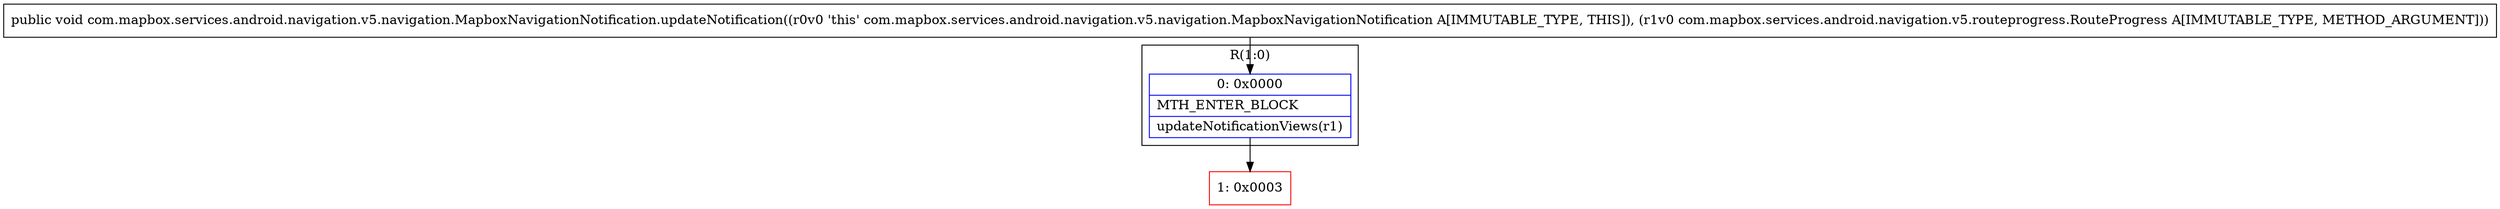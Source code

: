 digraph "CFG forcom.mapbox.services.android.navigation.v5.navigation.MapboxNavigationNotification.updateNotification(Lcom\/mapbox\/services\/android\/navigation\/v5\/routeprogress\/RouteProgress;)V" {
subgraph cluster_Region_522430830 {
label = "R(1:0)";
node [shape=record,color=blue];
Node_0 [shape=record,label="{0\:\ 0x0000|MTH_ENTER_BLOCK\l|updateNotificationViews(r1)\l}"];
}
Node_1 [shape=record,color=red,label="{1\:\ 0x0003}"];
MethodNode[shape=record,label="{public void com.mapbox.services.android.navigation.v5.navigation.MapboxNavigationNotification.updateNotification((r0v0 'this' com.mapbox.services.android.navigation.v5.navigation.MapboxNavigationNotification A[IMMUTABLE_TYPE, THIS]), (r1v0 com.mapbox.services.android.navigation.v5.routeprogress.RouteProgress A[IMMUTABLE_TYPE, METHOD_ARGUMENT])) }"];
MethodNode -> Node_0;
Node_0 -> Node_1;
}


